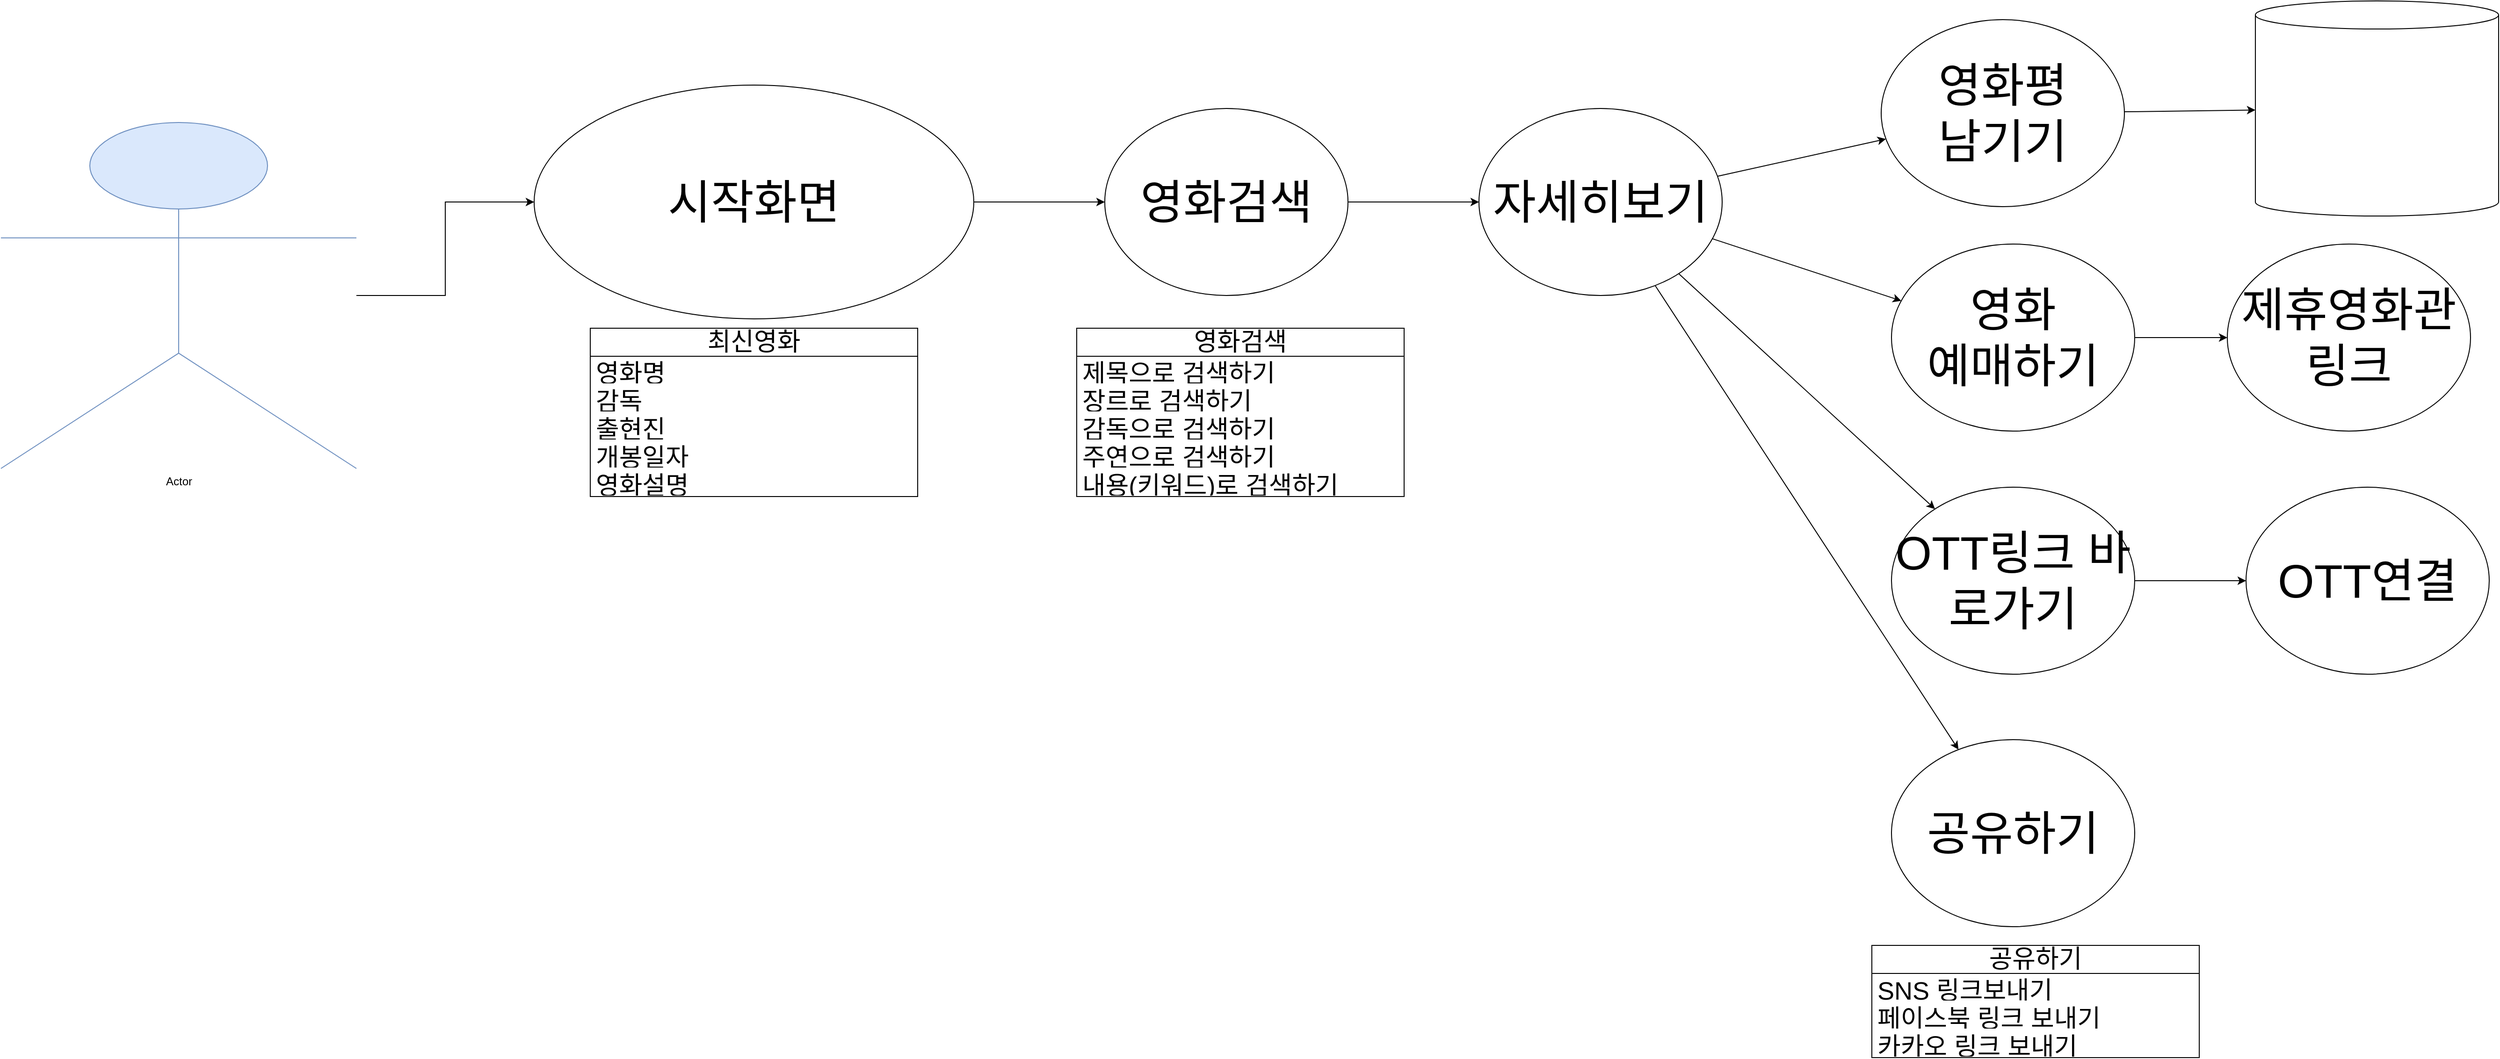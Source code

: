 <mxfile version="21.3.7" type="device">
  <diagram name="페이지-1" id="4ybsohaJhQ7dMW6F-Fi_">
    <mxGraphModel dx="2607" dy="1271" grid="1" gridSize="10" guides="1" tooltips="1" connect="1" arrows="1" fold="1" page="1" pageScale="1" pageWidth="4681" pageHeight="3300" math="0" shadow="0">
      <root>
        <mxCell id="0" />
        <mxCell id="1" parent="0" />
        <mxCell id="aDRcTNhzuDtdoMTe6Rfn-13" style="edgeStyle=orthogonalEdgeStyle;rounded=0;orthogonalLoop=1;jettySize=auto;html=1;entryX=0;entryY=0.5;entryDx=0;entryDy=0;" edge="1" parent="1" source="aDRcTNhzuDtdoMTe6Rfn-1" target="aDRcTNhzuDtdoMTe6Rfn-3">
          <mxGeometry relative="1" as="geometry" />
        </mxCell>
        <mxCell id="aDRcTNhzuDtdoMTe6Rfn-1" value="Actor" style="shape=umlActor;verticalLabelPosition=bottom;verticalAlign=top;html=1;outlineConnect=0;fillColor=#dae8fc;strokeColor=#6c8ebf;" vertex="1" parent="1">
          <mxGeometry x="60" y="200" width="380" height="370" as="geometry" />
        </mxCell>
        <mxCell id="aDRcTNhzuDtdoMTe6Rfn-21" style="edgeStyle=orthogonalEdgeStyle;rounded=0;orthogonalLoop=1;jettySize=auto;html=1;" edge="1" parent="1" source="aDRcTNhzuDtdoMTe6Rfn-3" target="aDRcTNhzuDtdoMTe6Rfn-14">
          <mxGeometry relative="1" as="geometry" />
        </mxCell>
        <mxCell id="aDRcTNhzuDtdoMTe6Rfn-3" value="&lt;font style=&quot;font-size: 50px;&quot;&gt;시작화면&lt;/font&gt;" style="ellipse;whiteSpace=wrap;html=1;" vertex="1" parent="1">
          <mxGeometry x="630" y="160" width="470" height="250" as="geometry" />
        </mxCell>
        <mxCell id="aDRcTNhzuDtdoMTe6Rfn-5" value="최신영화" style="swimlane;fontStyle=0;childLayout=stackLayout;horizontal=1;startSize=30;horizontalStack=0;resizeParent=1;resizeParentMax=0;resizeLast=0;collapsible=1;marginBottom=0;whiteSpace=wrap;html=1;fontSize=27;" vertex="1" parent="1">
          <mxGeometry x="690" y="420" width="350" height="180" as="geometry" />
        </mxCell>
        <mxCell id="aDRcTNhzuDtdoMTe6Rfn-6" value="영화명&lt;span style=&quot;white-space: pre; font-size: 27px;&quot;&gt;&#x9;&lt;/span&gt;&lt;br style=&quot;font-size: 27px;&quot;&gt;" style="text;strokeColor=none;fillColor=none;align=left;verticalAlign=middle;spacingLeft=4;spacingRight=4;overflow=hidden;points=[[0,0.5],[1,0.5]];portConstraint=eastwest;rotatable=0;whiteSpace=wrap;html=1;fontSize=27;" vertex="1" parent="aDRcTNhzuDtdoMTe6Rfn-5">
          <mxGeometry y="30" width="350" height="30" as="geometry" />
        </mxCell>
        <mxCell id="aDRcTNhzuDtdoMTe6Rfn-7" value="감독" style="text;strokeColor=none;fillColor=none;align=left;verticalAlign=middle;spacingLeft=4;spacingRight=4;overflow=hidden;points=[[0,0.5],[1,0.5]];portConstraint=eastwest;rotatable=0;whiteSpace=wrap;html=1;fontSize=27;" vertex="1" parent="aDRcTNhzuDtdoMTe6Rfn-5">
          <mxGeometry y="60" width="350" height="30" as="geometry" />
        </mxCell>
        <mxCell id="aDRcTNhzuDtdoMTe6Rfn-8" value="출현진" style="text;strokeColor=none;fillColor=none;align=left;verticalAlign=middle;spacingLeft=4;spacingRight=4;overflow=hidden;points=[[0,0.5],[1,0.5]];portConstraint=eastwest;rotatable=0;whiteSpace=wrap;html=1;fontSize=27;" vertex="1" parent="aDRcTNhzuDtdoMTe6Rfn-5">
          <mxGeometry y="90" width="350" height="30" as="geometry" />
        </mxCell>
        <mxCell id="aDRcTNhzuDtdoMTe6Rfn-12" value="개봉일자" style="text;strokeColor=none;fillColor=none;align=left;verticalAlign=middle;spacingLeft=4;spacingRight=4;overflow=hidden;points=[[0,0.5],[1,0.5]];portConstraint=eastwest;rotatable=0;whiteSpace=wrap;html=1;fontSize=27;" vertex="1" parent="aDRcTNhzuDtdoMTe6Rfn-5">
          <mxGeometry y="120" width="350" height="30" as="geometry" />
        </mxCell>
        <mxCell id="aDRcTNhzuDtdoMTe6Rfn-11" value="영화설명" style="text;strokeColor=none;fillColor=none;align=left;verticalAlign=middle;spacingLeft=4;spacingRight=4;overflow=hidden;points=[[0,0.5],[1,0.5]];portConstraint=eastwest;rotatable=0;whiteSpace=wrap;html=1;fontSize=27;" vertex="1" parent="aDRcTNhzuDtdoMTe6Rfn-5">
          <mxGeometry y="150" width="350" height="30" as="geometry" />
        </mxCell>
        <mxCell id="aDRcTNhzuDtdoMTe6Rfn-24" style="edgeStyle=orthogonalEdgeStyle;rounded=0;orthogonalLoop=1;jettySize=auto;html=1;entryX=0;entryY=0.5;entryDx=0;entryDy=0;" edge="1" parent="1" source="aDRcTNhzuDtdoMTe6Rfn-14" target="aDRcTNhzuDtdoMTe6Rfn-22">
          <mxGeometry relative="1" as="geometry" />
        </mxCell>
        <mxCell id="aDRcTNhzuDtdoMTe6Rfn-14" value="&lt;font style=&quot;font-size: 50px;&quot;&gt;영화검색&lt;/font&gt;" style="ellipse;whiteSpace=wrap;html=1;" vertex="1" parent="1">
          <mxGeometry x="1240" y="185" width="260" height="200" as="geometry" />
        </mxCell>
        <mxCell id="aDRcTNhzuDtdoMTe6Rfn-15" value="영화검색" style="swimlane;fontStyle=0;childLayout=stackLayout;horizontal=1;startSize=30;horizontalStack=0;resizeParent=1;resizeParentMax=0;resizeLast=0;collapsible=1;marginBottom=0;whiteSpace=wrap;html=1;fontSize=27;" vertex="1" parent="1">
          <mxGeometry x="1210" y="420" width="350" height="180" as="geometry" />
        </mxCell>
        <mxCell id="aDRcTNhzuDtdoMTe6Rfn-16" value="제목으로 검색하기" style="text;strokeColor=none;fillColor=none;align=left;verticalAlign=middle;spacingLeft=4;spacingRight=4;overflow=hidden;points=[[0,0.5],[1,0.5]];portConstraint=eastwest;rotatable=0;whiteSpace=wrap;html=1;fontSize=27;" vertex="1" parent="aDRcTNhzuDtdoMTe6Rfn-15">
          <mxGeometry y="30" width="350" height="30" as="geometry" />
        </mxCell>
        <mxCell id="aDRcTNhzuDtdoMTe6Rfn-17" value="장르로 검색하기" style="text;strokeColor=none;fillColor=none;align=left;verticalAlign=middle;spacingLeft=4;spacingRight=4;overflow=hidden;points=[[0,0.5],[1,0.5]];portConstraint=eastwest;rotatable=0;whiteSpace=wrap;html=1;fontSize=27;" vertex="1" parent="aDRcTNhzuDtdoMTe6Rfn-15">
          <mxGeometry y="60" width="350" height="30" as="geometry" />
        </mxCell>
        <mxCell id="aDRcTNhzuDtdoMTe6Rfn-18" value="감독으로 검색하기" style="text;strokeColor=none;fillColor=none;align=left;verticalAlign=middle;spacingLeft=4;spacingRight=4;overflow=hidden;points=[[0,0.5],[1,0.5]];portConstraint=eastwest;rotatable=0;whiteSpace=wrap;html=1;fontSize=27;" vertex="1" parent="aDRcTNhzuDtdoMTe6Rfn-15">
          <mxGeometry y="90" width="350" height="30" as="geometry" />
        </mxCell>
        <mxCell id="aDRcTNhzuDtdoMTe6Rfn-19" value="주연으로 검색하기" style="text;strokeColor=none;fillColor=none;align=left;verticalAlign=middle;spacingLeft=4;spacingRight=4;overflow=hidden;points=[[0,0.5],[1,0.5]];portConstraint=eastwest;rotatable=0;whiteSpace=wrap;html=1;fontSize=27;" vertex="1" parent="aDRcTNhzuDtdoMTe6Rfn-15">
          <mxGeometry y="120" width="350" height="30" as="geometry" />
        </mxCell>
        <mxCell id="aDRcTNhzuDtdoMTe6Rfn-20" value="내용(키워드)로 검색하기" style="text;strokeColor=none;fillColor=none;align=left;verticalAlign=middle;spacingLeft=4;spacingRight=4;overflow=hidden;points=[[0,0.5],[1,0.5]];portConstraint=eastwest;rotatable=0;whiteSpace=wrap;html=1;fontSize=27;" vertex="1" parent="aDRcTNhzuDtdoMTe6Rfn-15">
          <mxGeometry y="150" width="350" height="30" as="geometry" />
        </mxCell>
        <mxCell id="aDRcTNhzuDtdoMTe6Rfn-41" style="rounded=0;orthogonalLoop=1;jettySize=auto;html=1;" edge="1" parent="1" source="aDRcTNhzuDtdoMTe6Rfn-22" target="aDRcTNhzuDtdoMTe6Rfn-25">
          <mxGeometry relative="1" as="geometry" />
        </mxCell>
        <mxCell id="aDRcTNhzuDtdoMTe6Rfn-42" style="edgeStyle=none;shape=connector;rounded=0;orthogonalLoop=1;jettySize=auto;html=1;labelBackgroundColor=default;strokeColor=default;fontFamily=Helvetica;fontSize=11;fontColor=default;endArrow=classic;" edge="1" parent="1" source="aDRcTNhzuDtdoMTe6Rfn-22" target="aDRcTNhzuDtdoMTe6Rfn-26">
          <mxGeometry relative="1" as="geometry" />
        </mxCell>
        <mxCell id="aDRcTNhzuDtdoMTe6Rfn-43" style="edgeStyle=none;shape=connector;rounded=0;orthogonalLoop=1;jettySize=auto;html=1;labelBackgroundColor=default;strokeColor=default;fontFamily=Helvetica;fontSize=11;fontColor=default;endArrow=classic;" edge="1" parent="1" source="aDRcTNhzuDtdoMTe6Rfn-22" target="aDRcTNhzuDtdoMTe6Rfn-27">
          <mxGeometry relative="1" as="geometry" />
        </mxCell>
        <mxCell id="aDRcTNhzuDtdoMTe6Rfn-44" style="edgeStyle=none;shape=connector;rounded=0;orthogonalLoop=1;jettySize=auto;html=1;labelBackgroundColor=default;strokeColor=default;fontFamily=Helvetica;fontSize=11;fontColor=default;endArrow=classic;" edge="1" parent="1" source="aDRcTNhzuDtdoMTe6Rfn-22" target="aDRcTNhzuDtdoMTe6Rfn-28">
          <mxGeometry relative="1" as="geometry" />
        </mxCell>
        <mxCell id="aDRcTNhzuDtdoMTe6Rfn-22" value="&lt;span style=&quot;font-size: 50px;&quot;&gt;자세히보기&lt;/span&gt;" style="ellipse;whiteSpace=wrap;html=1;" vertex="1" parent="1">
          <mxGeometry x="1640" y="185" width="260" height="200" as="geometry" />
        </mxCell>
        <mxCell id="aDRcTNhzuDtdoMTe6Rfn-48" style="edgeStyle=none;shape=connector;rounded=0;orthogonalLoop=1;jettySize=auto;html=1;labelBackgroundColor=default;strokeColor=default;fontFamily=Helvetica;fontSize=11;fontColor=default;endArrow=classic;" edge="1" parent="1" source="aDRcTNhzuDtdoMTe6Rfn-25" target="aDRcTNhzuDtdoMTe6Rfn-47">
          <mxGeometry relative="1" as="geometry" />
        </mxCell>
        <mxCell id="aDRcTNhzuDtdoMTe6Rfn-25" value="&lt;span style=&quot;font-size: 50px;&quot;&gt;영화평&lt;br&gt;남기기&lt;/span&gt;" style="ellipse;whiteSpace=wrap;html=1;" vertex="1" parent="1">
          <mxGeometry x="2070" y="90" width="260" height="200" as="geometry" />
        </mxCell>
        <mxCell id="aDRcTNhzuDtdoMTe6Rfn-45" style="edgeStyle=none;shape=connector;rounded=0;orthogonalLoop=1;jettySize=auto;html=1;labelBackgroundColor=default;strokeColor=default;fontFamily=Helvetica;fontSize=11;fontColor=default;endArrow=classic;" edge="1" parent="1" source="aDRcTNhzuDtdoMTe6Rfn-26" target="aDRcTNhzuDtdoMTe6Rfn-33">
          <mxGeometry relative="1" as="geometry" />
        </mxCell>
        <mxCell id="aDRcTNhzuDtdoMTe6Rfn-26" value="&lt;span style=&quot;font-size: 50px;&quot;&gt;영화&lt;br&gt;예매하기&lt;/span&gt;" style="ellipse;whiteSpace=wrap;html=1;" vertex="1" parent="1">
          <mxGeometry x="2081" y="330" width="260" height="200" as="geometry" />
        </mxCell>
        <mxCell id="aDRcTNhzuDtdoMTe6Rfn-46" style="edgeStyle=none;shape=connector;rounded=0;orthogonalLoop=1;jettySize=auto;html=1;labelBackgroundColor=default;strokeColor=default;fontFamily=Helvetica;fontSize=11;fontColor=default;endArrow=classic;" edge="1" parent="1" source="aDRcTNhzuDtdoMTe6Rfn-27" target="aDRcTNhzuDtdoMTe6Rfn-34">
          <mxGeometry relative="1" as="geometry" />
        </mxCell>
        <mxCell id="aDRcTNhzuDtdoMTe6Rfn-27" value="&lt;span style=&quot;font-size: 50px;&quot;&gt;OTT링크 바로가기&lt;/span&gt;" style="ellipse;whiteSpace=wrap;html=1;" vertex="1" parent="1">
          <mxGeometry x="2081" y="590" width="260" height="200" as="geometry" />
        </mxCell>
        <mxCell id="aDRcTNhzuDtdoMTe6Rfn-28" value="&lt;span style=&quot;font-size: 50px;&quot;&gt;공유하기&lt;/span&gt;" style="ellipse;whiteSpace=wrap;html=1;" vertex="1" parent="1">
          <mxGeometry x="2081" y="860" width="260" height="200" as="geometry" />
        </mxCell>
        <mxCell id="aDRcTNhzuDtdoMTe6Rfn-33" value="&lt;span style=&quot;font-size: 50px;&quot;&gt;제휴영화관링크&lt;/span&gt;" style="ellipse;whiteSpace=wrap;html=1;" vertex="1" parent="1">
          <mxGeometry x="2440" y="330" width="260" height="200" as="geometry" />
        </mxCell>
        <mxCell id="aDRcTNhzuDtdoMTe6Rfn-34" value="&lt;span style=&quot;font-size: 50px;&quot;&gt;OTT연결&lt;/span&gt;" style="ellipse;whiteSpace=wrap;html=1;" vertex="1" parent="1">
          <mxGeometry x="2460" y="590" width="260" height="200" as="geometry" />
        </mxCell>
        <mxCell id="aDRcTNhzuDtdoMTe6Rfn-35" value="공유하기" style="swimlane;fontStyle=0;childLayout=stackLayout;horizontal=1;startSize=30;horizontalStack=0;resizeParent=1;resizeParentMax=0;resizeLast=0;collapsible=1;marginBottom=0;whiteSpace=wrap;html=1;fontSize=27;" vertex="1" parent="1">
          <mxGeometry x="2060" y="1080" width="350" height="120" as="geometry" />
        </mxCell>
        <mxCell id="aDRcTNhzuDtdoMTe6Rfn-36" value="SNS 링크보내기" style="text;strokeColor=none;fillColor=none;align=left;verticalAlign=middle;spacingLeft=4;spacingRight=4;overflow=hidden;points=[[0,0.5],[1,0.5]];portConstraint=eastwest;rotatable=0;whiteSpace=wrap;html=1;fontSize=27;" vertex="1" parent="aDRcTNhzuDtdoMTe6Rfn-35">
          <mxGeometry y="30" width="350" height="30" as="geometry" />
        </mxCell>
        <mxCell id="aDRcTNhzuDtdoMTe6Rfn-37" value="페이스북 링크 보내기" style="text;strokeColor=none;fillColor=none;align=left;verticalAlign=middle;spacingLeft=4;spacingRight=4;overflow=hidden;points=[[0,0.5],[1,0.5]];portConstraint=eastwest;rotatable=0;whiteSpace=wrap;html=1;fontSize=27;" vertex="1" parent="aDRcTNhzuDtdoMTe6Rfn-35">
          <mxGeometry y="60" width="350" height="30" as="geometry" />
        </mxCell>
        <mxCell id="aDRcTNhzuDtdoMTe6Rfn-38" value="카카오 링크 보내기" style="text;strokeColor=none;fillColor=none;align=left;verticalAlign=middle;spacingLeft=4;spacingRight=4;overflow=hidden;points=[[0,0.5],[1,0.5]];portConstraint=eastwest;rotatable=0;whiteSpace=wrap;html=1;fontSize=27;" vertex="1" parent="aDRcTNhzuDtdoMTe6Rfn-35">
          <mxGeometry y="90" width="350" height="30" as="geometry" />
        </mxCell>
        <mxCell id="aDRcTNhzuDtdoMTe6Rfn-47" value="" style="shape=cylinder3;whiteSpace=wrap;html=1;boundedLbl=1;backgroundOutline=1;size=15;fontFamily=Helvetica;fontSize=11;fontColor=default;" vertex="1" parent="1">
          <mxGeometry x="2470" y="70" width="260" height="230" as="geometry" />
        </mxCell>
      </root>
    </mxGraphModel>
  </diagram>
</mxfile>
